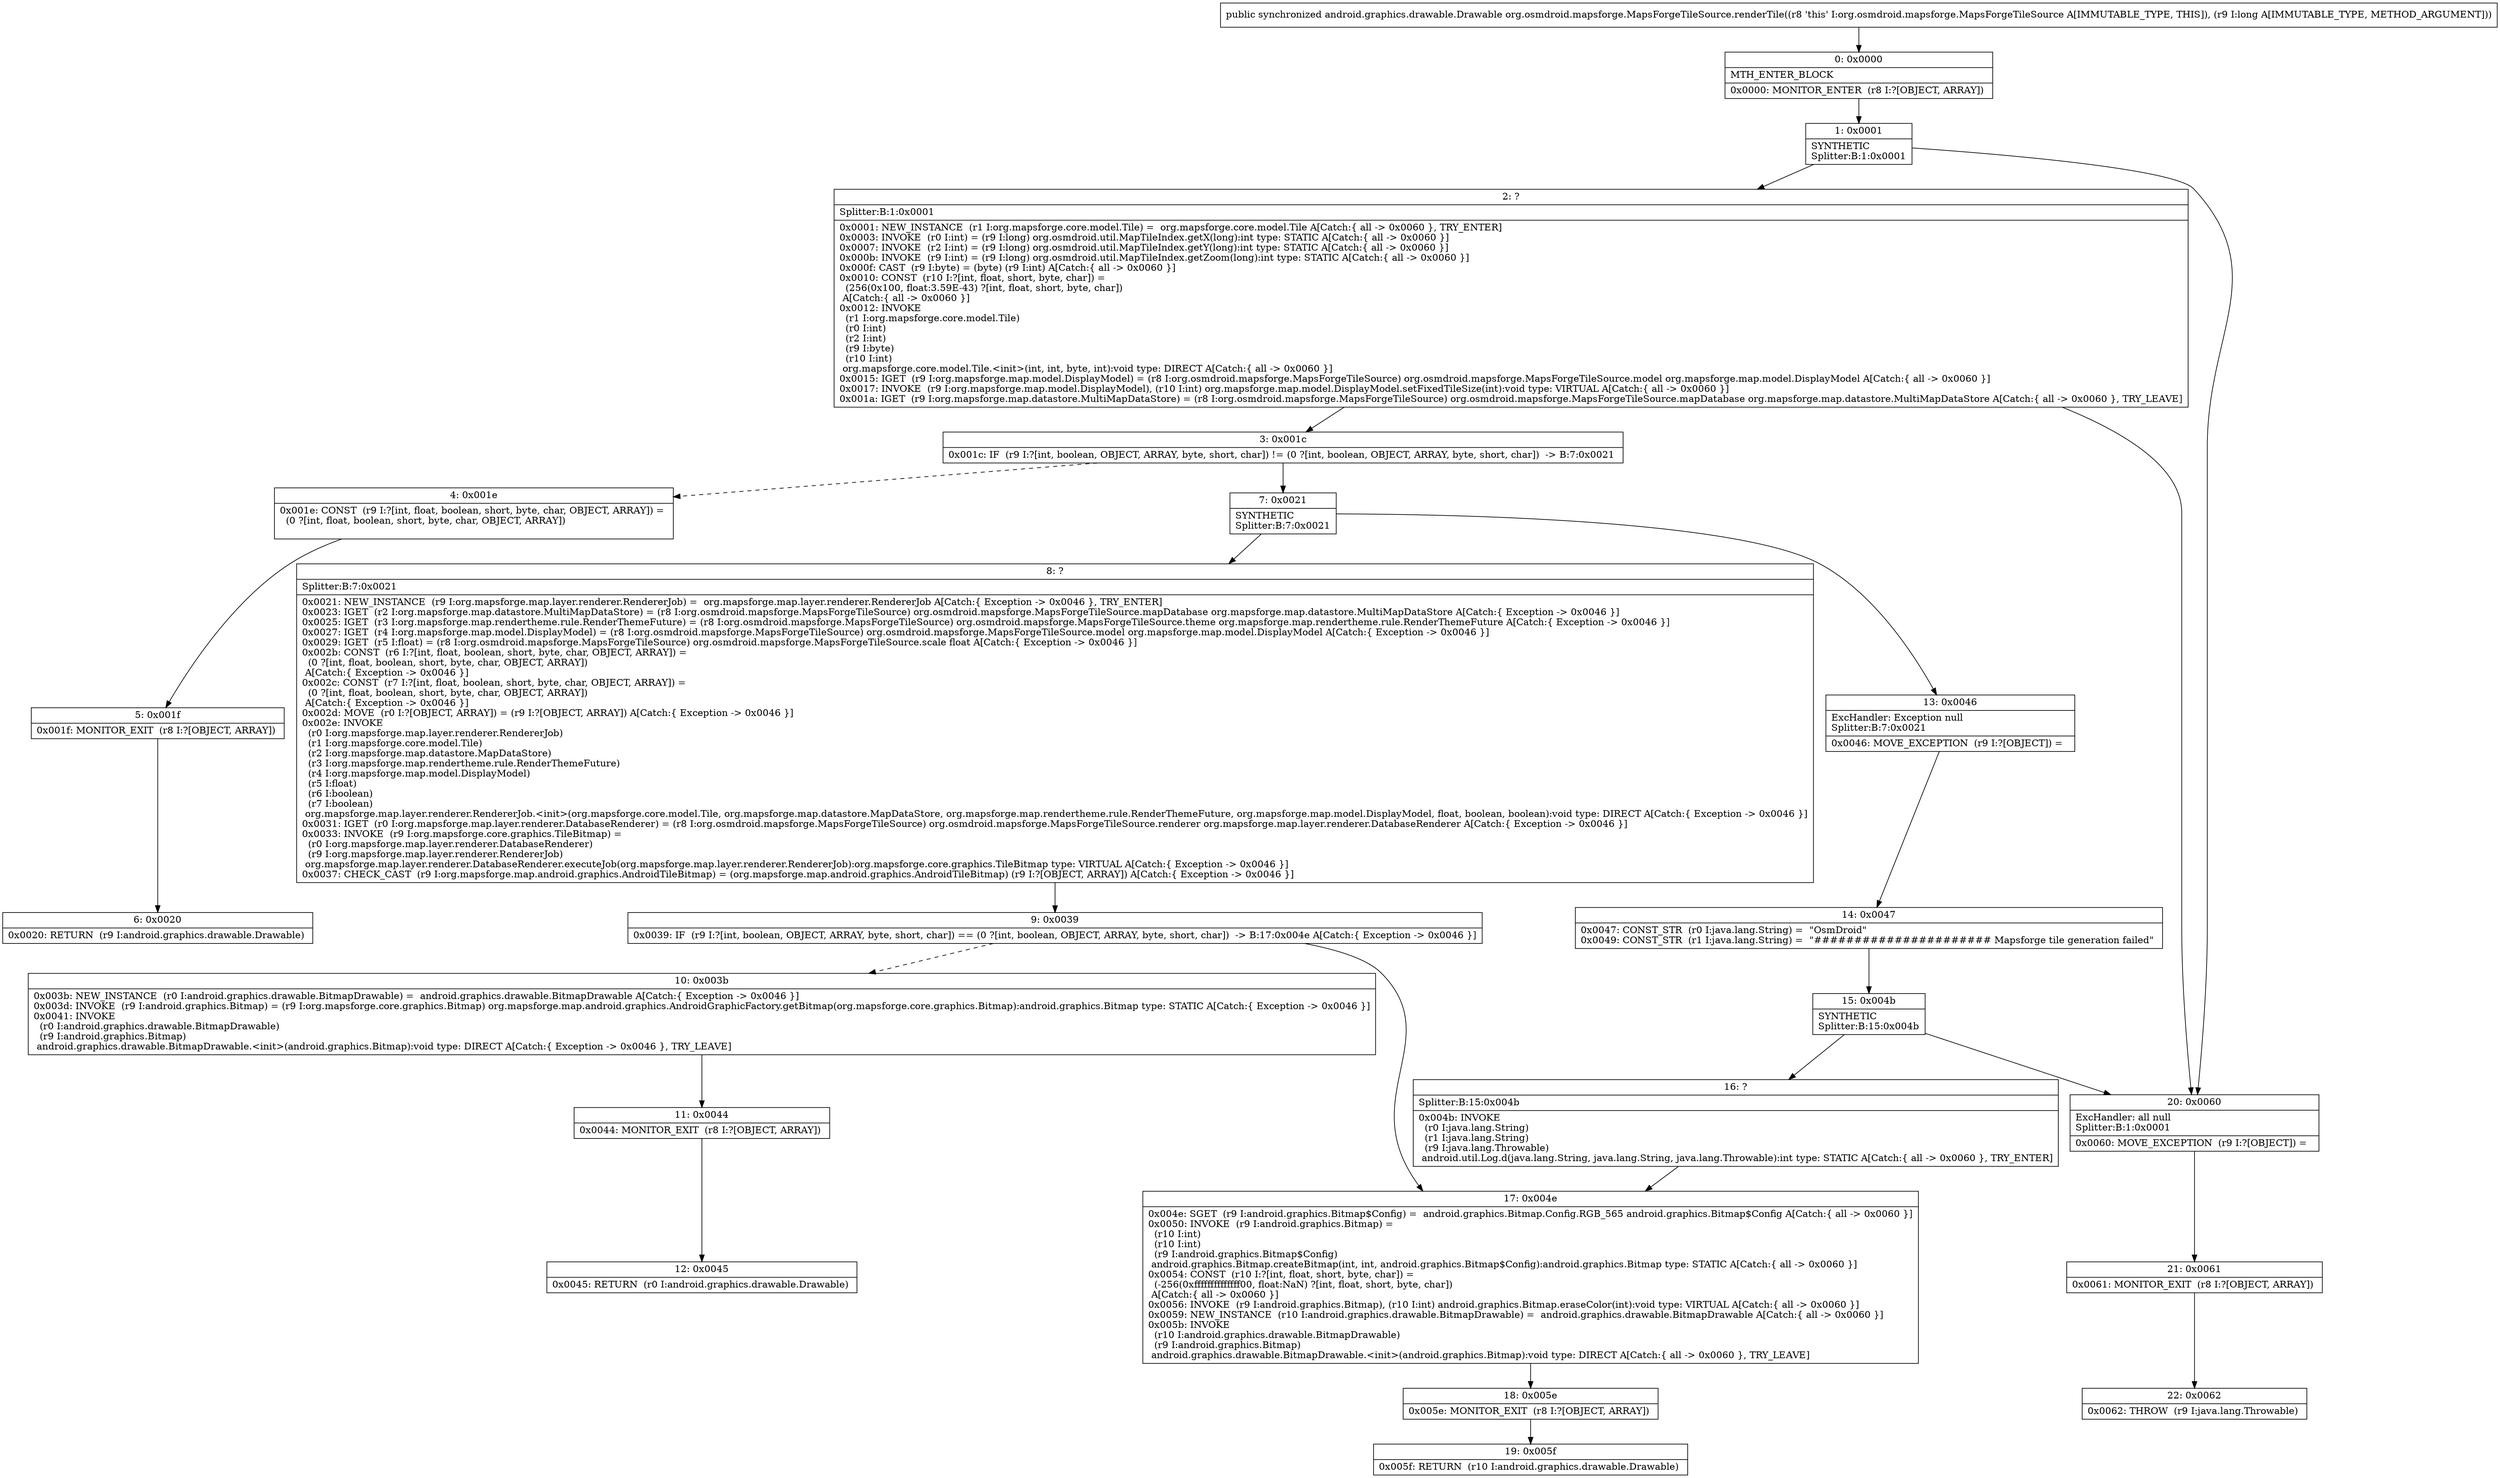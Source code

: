 digraph "CFG fororg.osmdroid.mapsforge.MapsForgeTileSource.renderTile(J)Landroid\/graphics\/drawable\/Drawable;" {
Node_0 [shape=record,label="{0\:\ 0x0000|MTH_ENTER_BLOCK\l|0x0000: MONITOR_ENTER  (r8 I:?[OBJECT, ARRAY]) \l}"];
Node_1 [shape=record,label="{1\:\ 0x0001|SYNTHETIC\lSplitter:B:1:0x0001\l}"];
Node_2 [shape=record,label="{2\:\ ?|Splitter:B:1:0x0001\l|0x0001: NEW_INSTANCE  (r1 I:org.mapsforge.core.model.Tile) =  org.mapsforge.core.model.Tile A[Catch:\{ all \-\> 0x0060 \}, TRY_ENTER]\l0x0003: INVOKE  (r0 I:int) = (r9 I:long) org.osmdroid.util.MapTileIndex.getX(long):int type: STATIC A[Catch:\{ all \-\> 0x0060 \}]\l0x0007: INVOKE  (r2 I:int) = (r9 I:long) org.osmdroid.util.MapTileIndex.getY(long):int type: STATIC A[Catch:\{ all \-\> 0x0060 \}]\l0x000b: INVOKE  (r9 I:int) = (r9 I:long) org.osmdroid.util.MapTileIndex.getZoom(long):int type: STATIC A[Catch:\{ all \-\> 0x0060 \}]\l0x000f: CAST  (r9 I:byte) = (byte) (r9 I:int) A[Catch:\{ all \-\> 0x0060 \}]\l0x0010: CONST  (r10 I:?[int, float, short, byte, char]) = \l  (256(0x100, float:3.59E\-43) ?[int, float, short, byte, char])\l A[Catch:\{ all \-\> 0x0060 \}]\l0x0012: INVOKE  \l  (r1 I:org.mapsforge.core.model.Tile)\l  (r0 I:int)\l  (r2 I:int)\l  (r9 I:byte)\l  (r10 I:int)\l org.mapsforge.core.model.Tile.\<init\>(int, int, byte, int):void type: DIRECT A[Catch:\{ all \-\> 0x0060 \}]\l0x0015: IGET  (r9 I:org.mapsforge.map.model.DisplayModel) = (r8 I:org.osmdroid.mapsforge.MapsForgeTileSource) org.osmdroid.mapsforge.MapsForgeTileSource.model org.mapsforge.map.model.DisplayModel A[Catch:\{ all \-\> 0x0060 \}]\l0x0017: INVOKE  (r9 I:org.mapsforge.map.model.DisplayModel), (r10 I:int) org.mapsforge.map.model.DisplayModel.setFixedTileSize(int):void type: VIRTUAL A[Catch:\{ all \-\> 0x0060 \}]\l0x001a: IGET  (r9 I:org.mapsforge.map.datastore.MultiMapDataStore) = (r8 I:org.osmdroid.mapsforge.MapsForgeTileSource) org.osmdroid.mapsforge.MapsForgeTileSource.mapDatabase org.mapsforge.map.datastore.MultiMapDataStore A[Catch:\{ all \-\> 0x0060 \}, TRY_LEAVE]\l}"];
Node_3 [shape=record,label="{3\:\ 0x001c|0x001c: IF  (r9 I:?[int, boolean, OBJECT, ARRAY, byte, short, char]) != (0 ?[int, boolean, OBJECT, ARRAY, byte, short, char])  \-\> B:7:0x0021 \l}"];
Node_4 [shape=record,label="{4\:\ 0x001e|0x001e: CONST  (r9 I:?[int, float, boolean, short, byte, char, OBJECT, ARRAY]) = \l  (0 ?[int, float, boolean, short, byte, char, OBJECT, ARRAY])\l \l}"];
Node_5 [shape=record,label="{5\:\ 0x001f|0x001f: MONITOR_EXIT  (r8 I:?[OBJECT, ARRAY]) \l}"];
Node_6 [shape=record,label="{6\:\ 0x0020|0x0020: RETURN  (r9 I:android.graphics.drawable.Drawable) \l}"];
Node_7 [shape=record,label="{7\:\ 0x0021|SYNTHETIC\lSplitter:B:7:0x0021\l}"];
Node_8 [shape=record,label="{8\:\ ?|Splitter:B:7:0x0021\l|0x0021: NEW_INSTANCE  (r9 I:org.mapsforge.map.layer.renderer.RendererJob) =  org.mapsforge.map.layer.renderer.RendererJob A[Catch:\{ Exception \-\> 0x0046 \}, TRY_ENTER]\l0x0023: IGET  (r2 I:org.mapsforge.map.datastore.MultiMapDataStore) = (r8 I:org.osmdroid.mapsforge.MapsForgeTileSource) org.osmdroid.mapsforge.MapsForgeTileSource.mapDatabase org.mapsforge.map.datastore.MultiMapDataStore A[Catch:\{ Exception \-\> 0x0046 \}]\l0x0025: IGET  (r3 I:org.mapsforge.map.rendertheme.rule.RenderThemeFuture) = (r8 I:org.osmdroid.mapsforge.MapsForgeTileSource) org.osmdroid.mapsforge.MapsForgeTileSource.theme org.mapsforge.map.rendertheme.rule.RenderThemeFuture A[Catch:\{ Exception \-\> 0x0046 \}]\l0x0027: IGET  (r4 I:org.mapsforge.map.model.DisplayModel) = (r8 I:org.osmdroid.mapsforge.MapsForgeTileSource) org.osmdroid.mapsforge.MapsForgeTileSource.model org.mapsforge.map.model.DisplayModel A[Catch:\{ Exception \-\> 0x0046 \}]\l0x0029: IGET  (r5 I:float) = (r8 I:org.osmdroid.mapsforge.MapsForgeTileSource) org.osmdroid.mapsforge.MapsForgeTileSource.scale float A[Catch:\{ Exception \-\> 0x0046 \}]\l0x002b: CONST  (r6 I:?[int, float, boolean, short, byte, char, OBJECT, ARRAY]) = \l  (0 ?[int, float, boolean, short, byte, char, OBJECT, ARRAY])\l A[Catch:\{ Exception \-\> 0x0046 \}]\l0x002c: CONST  (r7 I:?[int, float, boolean, short, byte, char, OBJECT, ARRAY]) = \l  (0 ?[int, float, boolean, short, byte, char, OBJECT, ARRAY])\l A[Catch:\{ Exception \-\> 0x0046 \}]\l0x002d: MOVE  (r0 I:?[OBJECT, ARRAY]) = (r9 I:?[OBJECT, ARRAY]) A[Catch:\{ Exception \-\> 0x0046 \}]\l0x002e: INVOKE  \l  (r0 I:org.mapsforge.map.layer.renderer.RendererJob)\l  (r1 I:org.mapsforge.core.model.Tile)\l  (r2 I:org.mapsforge.map.datastore.MapDataStore)\l  (r3 I:org.mapsforge.map.rendertheme.rule.RenderThemeFuture)\l  (r4 I:org.mapsforge.map.model.DisplayModel)\l  (r5 I:float)\l  (r6 I:boolean)\l  (r7 I:boolean)\l org.mapsforge.map.layer.renderer.RendererJob.\<init\>(org.mapsforge.core.model.Tile, org.mapsforge.map.datastore.MapDataStore, org.mapsforge.map.rendertheme.rule.RenderThemeFuture, org.mapsforge.map.model.DisplayModel, float, boolean, boolean):void type: DIRECT A[Catch:\{ Exception \-\> 0x0046 \}]\l0x0031: IGET  (r0 I:org.mapsforge.map.layer.renderer.DatabaseRenderer) = (r8 I:org.osmdroid.mapsforge.MapsForgeTileSource) org.osmdroid.mapsforge.MapsForgeTileSource.renderer org.mapsforge.map.layer.renderer.DatabaseRenderer A[Catch:\{ Exception \-\> 0x0046 \}]\l0x0033: INVOKE  (r9 I:org.mapsforge.core.graphics.TileBitmap) = \l  (r0 I:org.mapsforge.map.layer.renderer.DatabaseRenderer)\l  (r9 I:org.mapsforge.map.layer.renderer.RendererJob)\l org.mapsforge.map.layer.renderer.DatabaseRenderer.executeJob(org.mapsforge.map.layer.renderer.RendererJob):org.mapsforge.core.graphics.TileBitmap type: VIRTUAL A[Catch:\{ Exception \-\> 0x0046 \}]\l0x0037: CHECK_CAST  (r9 I:org.mapsforge.map.android.graphics.AndroidTileBitmap) = (org.mapsforge.map.android.graphics.AndroidTileBitmap) (r9 I:?[OBJECT, ARRAY]) A[Catch:\{ Exception \-\> 0x0046 \}]\l}"];
Node_9 [shape=record,label="{9\:\ 0x0039|0x0039: IF  (r9 I:?[int, boolean, OBJECT, ARRAY, byte, short, char]) == (0 ?[int, boolean, OBJECT, ARRAY, byte, short, char])  \-\> B:17:0x004e A[Catch:\{ Exception \-\> 0x0046 \}]\l}"];
Node_10 [shape=record,label="{10\:\ 0x003b|0x003b: NEW_INSTANCE  (r0 I:android.graphics.drawable.BitmapDrawable) =  android.graphics.drawable.BitmapDrawable A[Catch:\{ Exception \-\> 0x0046 \}]\l0x003d: INVOKE  (r9 I:android.graphics.Bitmap) = (r9 I:org.mapsforge.core.graphics.Bitmap) org.mapsforge.map.android.graphics.AndroidGraphicFactory.getBitmap(org.mapsforge.core.graphics.Bitmap):android.graphics.Bitmap type: STATIC A[Catch:\{ Exception \-\> 0x0046 \}]\l0x0041: INVOKE  \l  (r0 I:android.graphics.drawable.BitmapDrawable)\l  (r9 I:android.graphics.Bitmap)\l android.graphics.drawable.BitmapDrawable.\<init\>(android.graphics.Bitmap):void type: DIRECT A[Catch:\{ Exception \-\> 0x0046 \}, TRY_LEAVE]\l}"];
Node_11 [shape=record,label="{11\:\ 0x0044|0x0044: MONITOR_EXIT  (r8 I:?[OBJECT, ARRAY]) \l}"];
Node_12 [shape=record,label="{12\:\ 0x0045|0x0045: RETURN  (r0 I:android.graphics.drawable.Drawable) \l}"];
Node_13 [shape=record,label="{13\:\ 0x0046|ExcHandler: Exception null\lSplitter:B:7:0x0021\l|0x0046: MOVE_EXCEPTION  (r9 I:?[OBJECT]) =  \l}"];
Node_14 [shape=record,label="{14\:\ 0x0047|0x0047: CONST_STR  (r0 I:java.lang.String) =  \"OsmDroid\" \l0x0049: CONST_STR  (r1 I:java.lang.String) =  \"###################### Mapsforge tile generation failed\" \l}"];
Node_15 [shape=record,label="{15\:\ 0x004b|SYNTHETIC\lSplitter:B:15:0x004b\l}"];
Node_16 [shape=record,label="{16\:\ ?|Splitter:B:15:0x004b\l|0x004b: INVOKE  \l  (r0 I:java.lang.String)\l  (r1 I:java.lang.String)\l  (r9 I:java.lang.Throwable)\l android.util.Log.d(java.lang.String, java.lang.String, java.lang.Throwable):int type: STATIC A[Catch:\{ all \-\> 0x0060 \}, TRY_ENTER]\l}"];
Node_17 [shape=record,label="{17\:\ 0x004e|0x004e: SGET  (r9 I:android.graphics.Bitmap$Config) =  android.graphics.Bitmap.Config.RGB_565 android.graphics.Bitmap$Config A[Catch:\{ all \-\> 0x0060 \}]\l0x0050: INVOKE  (r9 I:android.graphics.Bitmap) = \l  (r10 I:int)\l  (r10 I:int)\l  (r9 I:android.graphics.Bitmap$Config)\l android.graphics.Bitmap.createBitmap(int, int, android.graphics.Bitmap$Config):android.graphics.Bitmap type: STATIC A[Catch:\{ all \-\> 0x0060 \}]\l0x0054: CONST  (r10 I:?[int, float, short, byte, char]) = \l  (\-256(0xffffffffffffff00, float:NaN) ?[int, float, short, byte, char])\l A[Catch:\{ all \-\> 0x0060 \}]\l0x0056: INVOKE  (r9 I:android.graphics.Bitmap), (r10 I:int) android.graphics.Bitmap.eraseColor(int):void type: VIRTUAL A[Catch:\{ all \-\> 0x0060 \}]\l0x0059: NEW_INSTANCE  (r10 I:android.graphics.drawable.BitmapDrawable) =  android.graphics.drawable.BitmapDrawable A[Catch:\{ all \-\> 0x0060 \}]\l0x005b: INVOKE  \l  (r10 I:android.graphics.drawable.BitmapDrawable)\l  (r9 I:android.graphics.Bitmap)\l android.graphics.drawable.BitmapDrawable.\<init\>(android.graphics.Bitmap):void type: DIRECT A[Catch:\{ all \-\> 0x0060 \}, TRY_LEAVE]\l}"];
Node_18 [shape=record,label="{18\:\ 0x005e|0x005e: MONITOR_EXIT  (r8 I:?[OBJECT, ARRAY]) \l}"];
Node_19 [shape=record,label="{19\:\ 0x005f|0x005f: RETURN  (r10 I:android.graphics.drawable.Drawable) \l}"];
Node_20 [shape=record,label="{20\:\ 0x0060|ExcHandler: all null\lSplitter:B:1:0x0001\l|0x0060: MOVE_EXCEPTION  (r9 I:?[OBJECT]) =  \l}"];
Node_21 [shape=record,label="{21\:\ 0x0061|0x0061: MONITOR_EXIT  (r8 I:?[OBJECT, ARRAY]) \l}"];
Node_22 [shape=record,label="{22\:\ 0x0062|0x0062: THROW  (r9 I:java.lang.Throwable) \l}"];
MethodNode[shape=record,label="{public synchronized android.graphics.drawable.Drawable org.osmdroid.mapsforge.MapsForgeTileSource.renderTile((r8 'this' I:org.osmdroid.mapsforge.MapsForgeTileSource A[IMMUTABLE_TYPE, THIS]), (r9 I:long A[IMMUTABLE_TYPE, METHOD_ARGUMENT])) }"];
MethodNode -> Node_0;
Node_0 -> Node_1;
Node_1 -> Node_2;
Node_1 -> Node_20;
Node_2 -> Node_3;
Node_2 -> Node_20;
Node_3 -> Node_4[style=dashed];
Node_3 -> Node_7;
Node_4 -> Node_5;
Node_5 -> Node_6;
Node_7 -> Node_8;
Node_7 -> Node_13;
Node_8 -> Node_9;
Node_9 -> Node_10[style=dashed];
Node_9 -> Node_17;
Node_10 -> Node_11;
Node_11 -> Node_12;
Node_13 -> Node_14;
Node_14 -> Node_15;
Node_15 -> Node_16;
Node_15 -> Node_20;
Node_16 -> Node_17;
Node_17 -> Node_18;
Node_18 -> Node_19;
Node_20 -> Node_21;
Node_21 -> Node_22;
}

